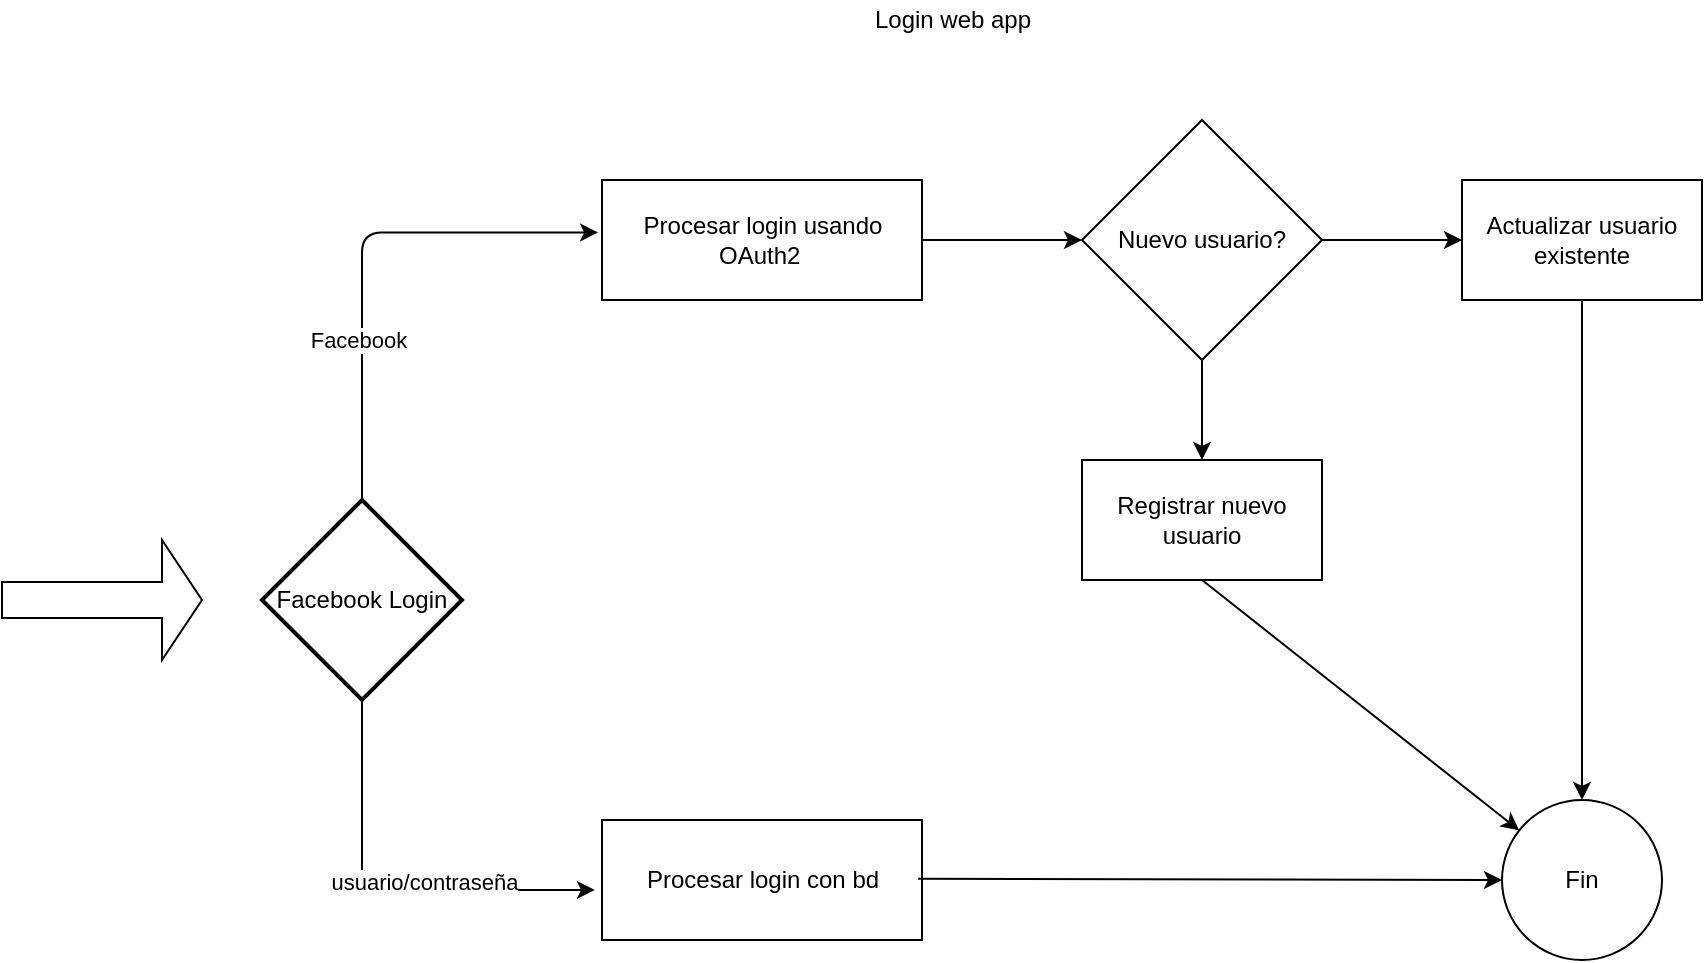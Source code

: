 <mxfile version="14.2.6" type="github">
  <diagram id="awtpHhl9SwaQ0EoZBTgP" name="Page-1">
    <mxGraphModel dx="1483" dy="747" grid="1" gridSize="10" guides="1" tooltips="1" connect="1" arrows="1" fold="1" page="1" pageScale="1" pageWidth="827" pageHeight="1169" math="0" shadow="0">
      <root>
        <mxCell id="0" />
        <mxCell id="1" parent="0" />
        <mxCell id="JkpWwWKESsrLMvaaL1qn-1" value="" style="shape=singleArrow;whiteSpace=wrap;html=1;" vertex="1" parent="1">
          <mxGeometry x="20" y="300" width="100" height="60" as="geometry" />
        </mxCell>
        <mxCell id="JkpWwWKESsrLMvaaL1qn-2" value="Facebook Login" style="strokeWidth=2;html=1;shape=mxgraph.flowchart.decision;whiteSpace=wrap;" vertex="1" parent="1">
          <mxGeometry x="150" y="280" width="100" height="100" as="geometry" />
        </mxCell>
        <mxCell id="JkpWwWKESsrLMvaaL1qn-3" value="Procesar login con bd" style="verticalLabelPosition=middle;verticalAlign=middle;html=1;shape=mxgraph.basic.rect;fillColor2=none;strokeWidth=1;size=20;indent=5;labelPosition=center;align=center;" vertex="1" parent="1">
          <mxGeometry x="320" y="440" width="160" height="60" as="geometry" />
        </mxCell>
        <mxCell id="JkpWwWKESsrLMvaaL1qn-4" value="Procesar login usando &lt;br&gt;OAuth2&amp;nbsp;" style="verticalLabelPosition=middle;verticalAlign=middle;html=1;shape=mxgraph.basic.rect;fillColor2=none;strokeWidth=1;size=20;indent=5;labelPosition=center;align=center;" vertex="1" parent="1">
          <mxGeometry x="320" y="120" width="160" height="60" as="geometry" />
        </mxCell>
        <mxCell id="JkpWwWKESsrLMvaaL1qn-6" value="" style="endArrow=classic;html=1;exitX=0.5;exitY=0;exitDx=0;exitDy=0;exitPerimeter=0;entryX=-0.012;entryY=0.437;entryDx=0;entryDy=0;entryPerimeter=0;edgeStyle=orthogonalEdgeStyle;" edge="1" parent="1" source="JkpWwWKESsrLMvaaL1qn-2" target="JkpWwWKESsrLMvaaL1qn-4">
          <mxGeometry width="50" height="50" relative="1" as="geometry">
            <mxPoint x="390" y="220" as="sourcePoint" />
            <mxPoint x="440" y="170" as="targetPoint" />
            <Array as="points">
              <mxPoint x="200" y="146" />
            </Array>
          </mxGeometry>
        </mxCell>
        <mxCell id="JkpWwWKESsrLMvaaL1qn-9" value="Facebook" style="edgeLabel;html=1;align=center;verticalAlign=middle;resizable=0;points=[];" vertex="1" connectable="0" parent="JkpWwWKESsrLMvaaL1qn-6">
          <mxGeometry x="-0.366" y="2" relative="1" as="geometry">
            <mxPoint as="offset" />
          </mxGeometry>
        </mxCell>
        <mxCell id="JkpWwWKESsrLMvaaL1qn-7" value="" style="endArrow=classic;html=1;exitX=0.5;exitY=1;exitDx=0;exitDy=0;exitPerimeter=0;entryX=-0.022;entryY=0.583;entryDx=0;entryDy=0;entryPerimeter=0;edgeStyle=orthogonalEdgeStyle;" edge="1" parent="1" source="JkpWwWKESsrLMvaaL1qn-2" target="JkpWwWKESsrLMvaaL1qn-3">
          <mxGeometry width="50" height="50" relative="1" as="geometry">
            <mxPoint x="390" y="420" as="sourcePoint" />
            <mxPoint x="440" y="370" as="targetPoint" />
            <Array as="points">
              <mxPoint x="200" y="475" />
            </Array>
          </mxGeometry>
        </mxCell>
        <mxCell id="JkpWwWKESsrLMvaaL1qn-8" value="usuario/contraseña" style="edgeLabel;html=1;align=center;verticalAlign=middle;resizable=0;points=[];" vertex="1" connectable="0" parent="JkpWwWKESsrLMvaaL1qn-7">
          <mxGeometry x="0.19" y="4" relative="1" as="geometry">
            <mxPoint as="offset" />
          </mxGeometry>
        </mxCell>
        <mxCell id="JkpWwWKESsrLMvaaL1qn-10" value="Nuevo usuario?" style="rhombus;whiteSpace=wrap;html=1;fillColor=#ffffff;" vertex="1" parent="1">
          <mxGeometry x="560" y="90" width="120" height="120" as="geometry" />
        </mxCell>
        <mxCell id="JkpWwWKESsrLMvaaL1qn-11" value="" style="endArrow=classic;html=1;entryX=0;entryY=0.5;entryDx=0;entryDy=0;" edge="1" parent="1" source="JkpWwWKESsrLMvaaL1qn-4" target="JkpWwWKESsrLMvaaL1qn-10">
          <mxGeometry width="50" height="50" relative="1" as="geometry">
            <mxPoint x="390" y="210" as="sourcePoint" />
            <mxPoint x="440" y="160" as="targetPoint" />
          </mxGeometry>
        </mxCell>
        <mxCell id="JkpWwWKESsrLMvaaL1qn-12" value="Registrar nuevo usuario" style="rounded=0;whiteSpace=wrap;html=1;fillColor=#ffffff;" vertex="1" parent="1">
          <mxGeometry x="560" y="260" width="120" height="60" as="geometry" />
        </mxCell>
        <mxCell id="JkpWwWKESsrLMvaaL1qn-13" value="Actualizar usuario&lt;br&gt;existente" style="rounded=0;whiteSpace=wrap;html=1;fillColor=#ffffff;" vertex="1" parent="1">
          <mxGeometry x="750" y="120" width="120" height="60" as="geometry" />
        </mxCell>
        <mxCell id="JkpWwWKESsrLMvaaL1qn-15" value="" style="endArrow=classic;html=1;entryX=0;entryY=0.5;entryDx=0;entryDy=0;exitX=1;exitY=0.5;exitDx=0;exitDy=0;" edge="1" parent="1" source="JkpWwWKESsrLMvaaL1qn-10" target="JkpWwWKESsrLMvaaL1qn-13">
          <mxGeometry width="50" height="50" relative="1" as="geometry">
            <mxPoint x="710" y="400" as="sourcePoint" />
            <mxPoint x="760" y="350" as="targetPoint" />
          </mxGeometry>
        </mxCell>
        <mxCell id="JkpWwWKESsrLMvaaL1qn-16" value="" style="endArrow=classic;html=1;entryX=0.5;entryY=0;entryDx=0;entryDy=0;exitX=0.5;exitY=1;exitDx=0;exitDy=0;" edge="1" parent="1" source="JkpWwWKESsrLMvaaL1qn-10" target="JkpWwWKESsrLMvaaL1qn-12">
          <mxGeometry width="50" height="50" relative="1" as="geometry">
            <mxPoint x="710" y="400" as="sourcePoint" />
            <mxPoint x="760" y="350" as="targetPoint" />
          </mxGeometry>
        </mxCell>
        <mxCell id="JkpWwWKESsrLMvaaL1qn-17" value="Fin" style="ellipse;whiteSpace=wrap;html=1;aspect=fixed;fillColor=#ffffff;" vertex="1" parent="1">
          <mxGeometry x="770" y="430" width="80" height="80" as="geometry" />
        </mxCell>
        <mxCell id="JkpWwWKESsrLMvaaL1qn-18" value="" style="endArrow=classic;html=1;exitX=0.988;exitY=0.49;exitDx=0;exitDy=0;exitPerimeter=0;entryX=0;entryY=0.5;entryDx=0;entryDy=0;" edge="1" parent="1" source="JkpWwWKESsrLMvaaL1qn-3" target="JkpWwWKESsrLMvaaL1qn-17">
          <mxGeometry width="50" height="50" relative="1" as="geometry">
            <mxPoint x="730" y="400" as="sourcePoint" />
            <mxPoint x="780" y="350" as="targetPoint" />
          </mxGeometry>
        </mxCell>
        <mxCell id="JkpWwWKESsrLMvaaL1qn-19" value="" style="endArrow=classic;html=1;entryX=0.5;entryY=0;entryDx=0;entryDy=0;exitX=0.5;exitY=1;exitDx=0;exitDy=0;" edge="1" parent="1" source="JkpWwWKESsrLMvaaL1qn-13" target="JkpWwWKESsrLMvaaL1qn-17">
          <mxGeometry width="50" height="50" relative="1" as="geometry">
            <mxPoint x="730" y="400" as="sourcePoint" />
            <mxPoint x="780" y="350" as="targetPoint" />
          </mxGeometry>
        </mxCell>
        <mxCell id="JkpWwWKESsrLMvaaL1qn-20" value="" style="endArrow=classic;html=1;exitX=0.5;exitY=1;exitDx=0;exitDy=0;" edge="1" parent="1" source="JkpWwWKESsrLMvaaL1qn-12" target="JkpWwWKESsrLMvaaL1qn-17">
          <mxGeometry width="50" height="50" relative="1" as="geometry">
            <mxPoint x="730" y="400" as="sourcePoint" />
            <mxPoint x="780" y="350" as="targetPoint" />
          </mxGeometry>
        </mxCell>
        <mxCell id="JkpWwWKESsrLMvaaL1qn-21" value="Login web app" style="text;html=1;align=center;verticalAlign=middle;resizable=0;points=[];autosize=1;" vertex="1" parent="1">
          <mxGeometry x="450" y="30" width="90" height="20" as="geometry" />
        </mxCell>
      </root>
    </mxGraphModel>
  </diagram>
</mxfile>
